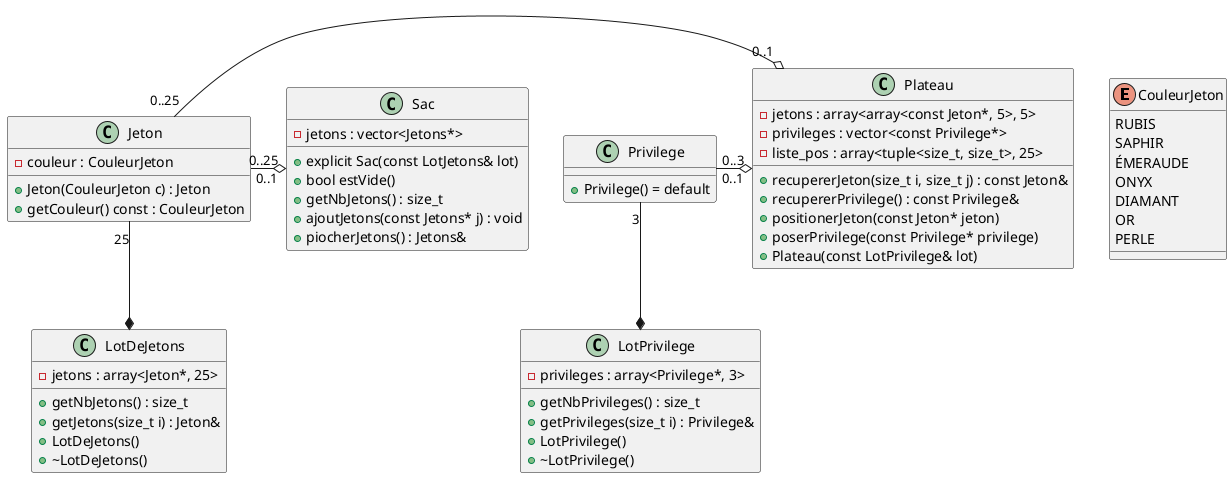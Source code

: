 @startuml jetons

enum CouleurJeton { 
    RUBIS
    SAPHIR
    ÉMERAUDE
    ONYX
    DIAMANT
    OR
    PERLE
}

class Jeton {
    - couleur : CouleurJeton
    + Jeton(CouleurJeton c) : Jeton
    + getCouleur() const : CouleurJeton
}

class LotDeJetons {
    - jetons : array<Jeton*, 25>

    + getNbJetons() : size_t
    + getJetons(size_t i) : Jeton&
    + LotDeJetons()
    + ~LotDeJetons()
}

class Privilege {
    + Privilege() = default
}

class LotPrivilege {
    - privileges : array<Privilege*, 3>

    + getNbPrivileges() : size_t
    + getPrivileges(size_t i) : Privilege&
    + LotPrivilege()
    + ~LotPrivilege()
}

class Sac{
    - jetons : vector<Jetons*>

    + explicit Sac(const LotJetons& lot)
    + bool estVide() 
    + getNbJetons() : size_t
    + ajoutJetons(const Jetons* j) : void
    + piocherJetons() : Jetons&
}

class Plateau {
    - jetons : array<array<const Jeton*, 5>, 5>
    - privileges : vector<const Privilege*>
    - liste_pos : array<tuple<size_t, size_t>, 25>

    + recupererJeton(size_t i, size_t j) : const Jeton&
    + recupererPrivilege() : const Privilege&
    + positionerJeton(const Jeton* jeton)
    + poserPrivilege(const Privilege* privilege)
    + Plateau(const LotPrivilege& lot)
}

Jeton "25" --* LotDeJetons
Jeton "0..25" -o "0..1" Sac

Privilege "3" --* LotPrivilege

Jeton "0..25" -o "0..1" Plateau
Privilege "0..3" -o "0..1" Plateau

@enduml